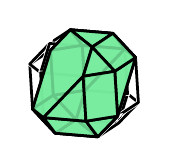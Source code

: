 % polymake for julian
% Thu Jul  5 23:35:58 2018
% unnamed

\begin{tikzpicture}[x  = {(0.9cm,-0.076cm)},
                    y  = {(-0.06cm,0.95cm)},
                    z  = {(-0.44cm,-0.29cm)},
                    scale = .3,
                    color = {lightgray}]


  % DEF POINTS
  \coordinate (v0_unnamed__1) at (2, 1, 1);
  \coordinate (v1_unnamed__1) at (1, 2, 1);
  \coordinate (v2_unnamed__1) at (2, 1, -1);
  \coordinate (v3_unnamed__1) at (1, 1, 2);
  \coordinate (v4_unnamed__1) at (1, 2, -1);
  \coordinate (v5_unnamed__1) at (2, -1, 1);
  \coordinate (v6_unnamed__1) at (1, 1, -2);
  \coordinate (v7_unnamed__1) at (1, -1, 2);
  \coordinate (v8_unnamed__1) at (-1, 2, 1);
  \coordinate (v9_unnamed__1) at (2, -1, -1);
  \coordinate (v10_unnamed__1) at (1, -2, 1);
  \coordinate (v11_unnamed__1) at (-1, 1, 2);
  \coordinate (v12_unnamed__1) at (1, -1, -2);
  \coordinate (v13_unnamed__1) at (-1, 2, -1);
  \coordinate (v14_unnamed__1) at (-2, 1, 1);
  \coordinate (v15_unnamed__1) at (1, -2, -1);
  \coordinate (v16_unnamed__1) at (-1, 1, -2);
  \coordinate (v17_unnamed__1) at (-1, -1, 2);
  \coordinate (v18_unnamed__1) at (-2, 1, -1);
  \coordinate (v19_unnamed__1) at (-1, -2, 1);
  \coordinate (v20_unnamed__1) at (-1, -1, -2);
  \coordinate (v21_unnamed__1) at (-2, -1, 1);
  \coordinate (v22_unnamed__1) at (-1, -2, -1);
  \coordinate (v23_unnamed__1) at (-2, -1, -1);


  % EDGES STYLE
  \definecolor{edgecolor_unnamed__1}{rgb}{ 0,0,0 }
  \tikzstyle{facestyle_unnamed__1} = [fill=none, fill opacity=0.85, preaction={draw=white, line cap=round, line width=1.5 pt}, draw=edgecolor_unnamed__1, line width=1 pt, line cap=round, line join=round]


  % FACES and EDGES and POINTS in the right order
  \draw[facestyle_unnamed__1] (v6_unnamed__1) -- (v4_unnamed__1) -- (v2_unnamed__1) -- (v6_unnamed__1) -- cycle;
  \draw[facestyle_unnamed__1] (v18_unnamed__1) -- (v14_unnamed__1) -- (v8_unnamed__1) -- (v13_unnamed__1) -- (v18_unnamed__1) -- cycle;
  \draw[facestyle_unnamed__1] (v12_unnamed__1) -- (v6_unnamed__1) -- (v2_unnamed__1) -- (v9_unnamed__1) -- (v12_unnamed__1) -- cycle;
  \draw[facestyle_unnamed__1] (v19_unnamed__1) -- (v22_unnamed__1) -- (v15_unnamed__1) -- (v10_unnamed__1) -- (v19_unnamed__1) -- cycle;
  \draw[facestyle_unnamed__1] (v15_unnamed__1) -- (v12_unnamed__1) -- (v9_unnamed__1) -- (v15_unnamed__1) -- cycle;
  \draw[facestyle_unnamed__1] (v6_unnamed__1) -- (v16_unnamed__1) -- (v13_unnamed__1) -- (v4_unnamed__1) -- (v6_unnamed__1) -- cycle;
  \draw[facestyle_unnamed__1] (v23_unnamed__1) -- (v21_unnamed__1) -- (v14_unnamed__1) -- (v18_unnamed__1) -- (v23_unnamed__1) -- cycle;
  \draw[facestyle_unnamed__1] (v23_unnamed__1) -- (v22_unnamed__1) -- (v19_unnamed__1) -- (v21_unnamed__1) -- (v23_unnamed__1) -- cycle;
  \draw[facestyle_unnamed__1] (v18_unnamed__1) -- (v13_unnamed__1) -- (v16_unnamed__1) -- (v18_unnamed__1) -- cycle;
  \draw[facestyle_unnamed__1] (v15_unnamed__1) -- (v22_unnamed__1) -- (v20_unnamed__1) -- (v12_unnamed__1) -- (v15_unnamed__1) -- cycle;
  \draw[facestyle_unnamed__1] (v20_unnamed__1) -- (v22_unnamed__1) -- (v23_unnamed__1) -- (v20_unnamed__1) -- cycle;


  %POINTS


  %FACETS
  \draw[facestyle_unnamed__1] (v12_unnamed__1) -- (v20_unnamed__1) -- (v16_unnamed__1) -- (v6_unnamed__1) -- (v12_unnamed__1) -- cycle;


  %POINTS


  %FACETS
  \draw[facestyle_unnamed__1] (v23_unnamed__1) -- (v18_unnamed__1) -- (v16_unnamed__1) -- (v20_unnamed__1) -- (v23_unnamed__1) -- cycle;


  %POINTS


  %FACETS
  \draw[facestyle_unnamed__1] (v21_unnamed__1) -- (v19_unnamed__1) -- (v17_unnamed__1) -- (v21_unnamed__1) -- cycle;
  \draw[facestyle_unnamed__1] (v10_unnamed__1) -- (v15_unnamed__1) -- (v9_unnamed__1) -- (v5_unnamed__1) -- (v10_unnamed__1) -- cycle;


  %POINTS


  %FACETS
  \draw[facestyle_unnamed__1] (v21_unnamed__1) -- (v17_unnamed__1) -- (v11_unnamed__1) -- (v14_unnamed__1) -- (v21_unnamed__1) -- cycle;


  %POINTS


  %FACETS
  \draw[facestyle_unnamed__1] (v13_unnamed__1) -- (v8_unnamed__1) -- (v1_unnamed__1) -- (v4_unnamed__1) -- (v13_unnamed__1) -- cycle;


  %POINTS


  %FACETS
  \draw[facestyle_unnamed__1] (v14_unnamed__1) -- (v11_unnamed__1) -- (v8_unnamed__1) -- (v14_unnamed__1) -- cycle;


  %POINTS


  %FACETS
  \draw[facestyle_unnamed__1] (v19_unnamed__1) -- (v10_unnamed__1) -- (v7_unnamed__1) -- (v17_unnamed__1) -- (v19_unnamed__1) -- cycle;


  %POINTS


  %FACETS
  \draw[facestyle_unnamed__1] (v5_unnamed__1) -- (v9_unnamed__1) -- (v2_unnamed__1) -- (v0_unnamed__1) -- (v5_unnamed__1) -- cycle;


  %POINTS


  %FACETS
  \draw[facestyle_unnamed__1] (v0_unnamed__1) -- (v2_unnamed__1) -- (v4_unnamed__1) -- (v1_unnamed__1) -- (v0_unnamed__1) -- cycle;


  %POINTS


  %FACETS
  \draw[facestyle_unnamed__1] (v10_unnamed__1) -- (v5_unnamed__1) -- (v7_unnamed__1) -- (v10_unnamed__1) -- cycle;


  %POINTS


  %FACETS
  \draw[facestyle_unnamed__1] (v11_unnamed__1) -- (v3_unnamed__1) -- (v1_unnamed__1) -- (v8_unnamed__1) -- (v11_unnamed__1) -- cycle;


  %POINTS


  %FACETS
  \draw[facestyle_unnamed__1] (v0_unnamed__1) -- (v1_unnamed__1) -- (v3_unnamed__1) -- (v0_unnamed__1) -- cycle;


  %POINTS


  %FACETS
  \draw[facestyle_unnamed__1] (v17_unnamed__1) -- (v7_unnamed__1) -- (v3_unnamed__1) -- (v11_unnamed__1) -- (v17_unnamed__1) -- cycle;


  %POINTS


  %FACETS
  \draw[facestyle_unnamed__1] (v5_unnamed__1) -- (v0_unnamed__1) -- (v3_unnamed__1) -- (v7_unnamed__1) -- (v5_unnamed__1) -- cycle;


  %POINTS


  %FACETS

  % DEF POINTS
  \coordinate (v0_unnamed__2) at (2, 1, 1);
  \coordinate (v1_unnamed__2) at (1, 2, 1);
  \coordinate (v2_unnamed__2) at (2, 1, -1);
  \coordinate (v3_unnamed__2) at (1, 1, 2);
  \coordinate (v4_unnamed__2) at (1, 2, -1);
  \coordinate (v5_unnamed__2) at (2, -1, 1);
  \coordinate (v6_unnamed__2) at (1, 1, -2);
  \coordinate (v7_unnamed__2) at (1, -1, 2);
  \coordinate (v8_unnamed__2) at (1, -2, 1);
  \coordinate (v9_unnamed__2) at (-1, 2, -1);
  \coordinate (v10_unnamed__2) at (-1, 1, -2);
  \coordinate (v11_unnamed__2) at (-1, -1, 2);
  \coordinate (v12_unnamed__2) at (-2, 1, -1);
  \coordinate (v13_unnamed__2) at (-1, -2, 1);
  \coordinate (v14_unnamed__2) at (-1, -1, -2);
  \coordinate (v15_unnamed__2) at (-2, -1, 1);
  \coordinate (v16_unnamed__2) at (-1, -2, -1);
  \coordinate (v17_unnamed__2) at (-2, -1, -1);


  % EDGES STYLE
  \definecolor{edgecolor_unnamed__2}{rgb}{ 0,0,0 }

  % FACES STYLE
  \definecolor{facetcolor_unnamed__2}{rgb}{ 0.467,0.925,0.62 }

  \tikzstyle{facestyle_unnamed__2} = [fill=facetcolor_unnamed__2, fill opacity=0.85, draw=edgecolor_unnamed__2, line width=1 pt, line cap=round, line join=round]


  % FACES and EDGES and POINTS in the right order
  \draw[facestyle_unnamed__2] (v2_unnamed__2) -- (v6_unnamed__2) -- (v4_unnamed__2) -- (v2_unnamed__2) -- cycle;
  \draw[facestyle_unnamed__2] (v13_unnamed__2) -- (v16_unnamed__2) -- (v8_unnamed__2) -- (v13_unnamed__2) -- cycle;
  \draw[facestyle_unnamed__2] (v6_unnamed__2) -- (v10_unnamed__2) -- (v9_unnamed__2) -- (v4_unnamed__2) -- (v6_unnamed__2) -- cycle;
  \draw[facestyle_unnamed__2] (v17_unnamed__2) -- (v15_unnamed__2) -- (v12_unnamed__2) -- (v17_unnamed__2) -- cycle;
  \draw[facestyle_unnamed__2] (v17_unnamed__2) -- (v16_unnamed__2) -- (v13_unnamed__2) -- (v15_unnamed__2) -- (v17_unnamed__2) -- cycle;
  \draw[facestyle_unnamed__2] (v12_unnamed__2) -- (v9_unnamed__2) -- (v10_unnamed__2) -- (v12_unnamed__2) -- cycle;
  \draw[facestyle_unnamed__2] (v8_unnamed__2) -- (v16_unnamed__2) -- (v14_unnamed__2) -- (v6_unnamed__2) -- (v2_unnamed__2) -- (v5_unnamed__2) -- (v8_unnamed__2) -- cycle;
  \draw[facestyle_unnamed__2] (v14_unnamed__2) -- (v16_unnamed__2) -- (v17_unnamed__2) -- (v14_unnamed__2) -- cycle;


  %POINTS


  %FACETS
  \draw[facestyle_unnamed__2] (v6_unnamed__2) -- (v14_unnamed__2) -- (v10_unnamed__2) -- (v6_unnamed__2) -- cycle;


  %POINTS


  %FACETS
  \draw[facestyle_unnamed__2] (v17_unnamed__2) -- (v12_unnamed__2) -- (v10_unnamed__2) -- (v14_unnamed__2) -- (v17_unnamed__2) -- cycle;


  %POINTS


  %FACETS
  \draw[facestyle_unnamed__2] (v15_unnamed__2) -- (v13_unnamed__2) -- (v11_unnamed__2) -- (v15_unnamed__2) -- cycle;
  \draw[facestyle_unnamed__2] (v9_unnamed__2) -- (v1_unnamed__2) -- (v4_unnamed__2) -- (v9_unnamed__2) -- cycle;
  \draw[facestyle_unnamed__2] (v13_unnamed__2) -- (v8_unnamed__2) -- (v7_unnamed__2) -- (v11_unnamed__2) -- (v13_unnamed__2) -- cycle;


  %POINTS


  %FACETS
  \draw[facestyle_unnamed__2] (v5_unnamed__2) -- (v2_unnamed__2) -- (v0_unnamed__2) -- (v5_unnamed__2) -- cycle;
  \draw[facestyle_unnamed__2] (v2_unnamed__2) -- (v4_unnamed__2) -- (v1_unnamed__2) -- (v0_unnamed__2) -- (v2_unnamed__2) -- cycle;


  %POINTS


  %FACETS
  \draw[facestyle_unnamed__2] (v8_unnamed__2) -- (v5_unnamed__2) -- (v7_unnamed__2) -- (v8_unnamed__2) -- cycle;


  %POINTS


  %FACETS
  \draw[facestyle_unnamed__2] (v15_unnamed__2) -- (v11_unnamed__2) -- (v3_unnamed__2) -- (v1_unnamed__2) -- (v9_unnamed__2) -- (v12_unnamed__2) -- (v15_unnamed__2) -- cycle;


  %POINTS


  %FACETS
  \draw[facestyle_unnamed__2] (v1_unnamed__2) -- (v3_unnamed__2) -- (v0_unnamed__2) -- (v1_unnamed__2) -- cycle;


  %POINTS


  %FACETS
  \draw[facestyle_unnamed__2] (v11_unnamed__2) -- (v7_unnamed__2) -- (v3_unnamed__2) -- (v11_unnamed__2) -- cycle;


  %POINTS


  %FACETS
  \draw[facestyle_unnamed__2] (v5_unnamed__2) -- (v0_unnamed__2) -- (v3_unnamed__2) -- (v7_unnamed__2) -- (v5_unnamed__2) -- cycle;


  %POINTS


  %FACETS

\end{tikzpicture}
